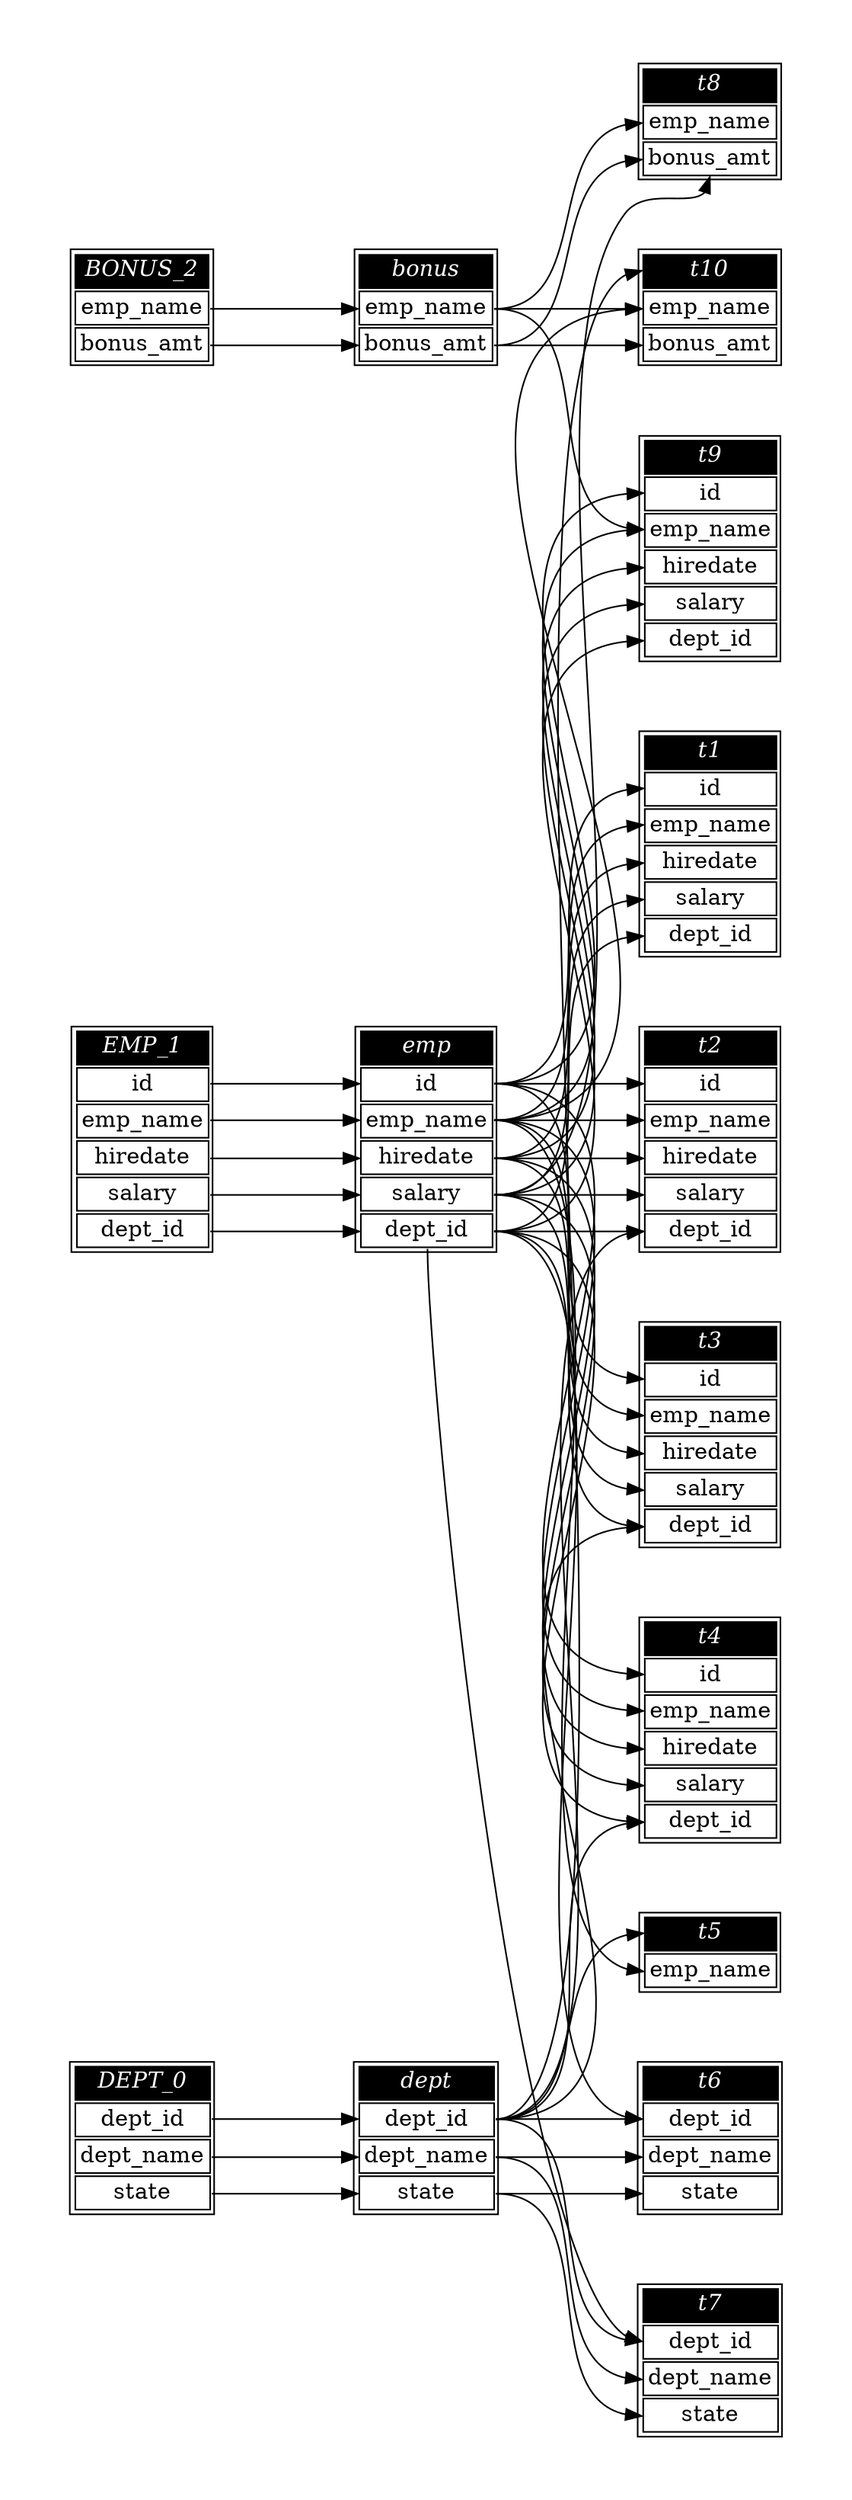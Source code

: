 // Automatically generated by SQLFlowTestSuite


digraph {
  graph [pad="0.5" nodesep="0.5" ranksep="1" fontname="Helvetica" rankdir=LR];
  node [shape=plaintext]

  
"BONUS_2" [color="black" label=<
<table>
  <tr><td bgcolor="black" port="nodeName"><i><font color="white">BONUS_2</font></i></td></tr>
  <tr><td port="0">emp_name</td></tr>
<tr><td port="1">bonus_amt</td></tr>
</table>>];
       

"DEPT_0" [color="black" label=<
<table>
  <tr><td bgcolor="black" port="nodeName"><i><font color="white">DEPT_0</font></i></td></tr>
  <tr><td port="0">dept_id</td></tr>
<tr><td port="1">dept_name</td></tr>
<tr><td port="2">state</td></tr>
</table>>];
       

"EMP_1" [color="black" label=<
<table>
  <tr><td bgcolor="black" port="nodeName"><i><font color="white">EMP_1</font></i></td></tr>
  <tr><td port="0">id</td></tr>
<tr><td port="1">emp_name</td></tr>
<tr><td port="2">hiredate</td></tr>
<tr><td port="3">salary</td></tr>
<tr><td port="4">dept_id</td></tr>
</table>>];
       

"bonus" [color="black" label=<
<table>
  <tr><td bgcolor="black" port="nodeName"><i><font color="white">bonus</font></i></td></tr>
  <tr><td port="0">emp_name</td></tr>
<tr><td port="1">bonus_amt</td></tr>
</table>>];
       

"dept" [color="black" label=<
<table>
  <tr><td bgcolor="black" port="nodeName"><i><font color="white">dept</font></i></td></tr>
  <tr><td port="0">dept_id</td></tr>
<tr><td port="1">dept_name</td></tr>
<tr><td port="2">state</td></tr>
</table>>];
       

"emp" [color="black" label=<
<table>
  <tr><td bgcolor="black" port="nodeName"><i><font color="white">emp</font></i></td></tr>
  <tr><td port="0">id</td></tr>
<tr><td port="1">emp_name</td></tr>
<tr><td port="2">hiredate</td></tr>
<tr><td port="3">salary</td></tr>
<tr><td port="4">dept_id</td></tr>
</table>>];
       

"t1" [color="black" label=<
<table>
  <tr><td bgcolor="black" port="nodeName"><i><font color="white">t1</font></i></td></tr>
  <tr><td port="0">id</td></tr>
<tr><td port="1">emp_name</td></tr>
<tr><td port="2">hiredate</td></tr>
<tr><td port="3">salary</td></tr>
<tr><td port="4">dept_id</td></tr>
</table>>];
       

"t10" [color="black" label=<
<table>
  <tr><td bgcolor="black" port="nodeName"><i><font color="white">t10</font></i></td></tr>
  <tr><td port="0">emp_name</td></tr>
<tr><td port="1">bonus_amt</td></tr>
</table>>];
       

"t2" [color="black" label=<
<table>
  <tr><td bgcolor="black" port="nodeName"><i><font color="white">t2</font></i></td></tr>
  <tr><td port="0">id</td></tr>
<tr><td port="1">emp_name</td></tr>
<tr><td port="2">hiredate</td></tr>
<tr><td port="3">salary</td></tr>
<tr><td port="4">dept_id</td></tr>
</table>>];
       

"t3" [color="black" label=<
<table>
  <tr><td bgcolor="black" port="nodeName"><i><font color="white">t3</font></i></td></tr>
  <tr><td port="0">id</td></tr>
<tr><td port="1">emp_name</td></tr>
<tr><td port="2">hiredate</td></tr>
<tr><td port="3">salary</td></tr>
<tr><td port="4">dept_id</td></tr>
</table>>];
       

"t4" [color="black" label=<
<table>
  <tr><td bgcolor="black" port="nodeName"><i><font color="white">t4</font></i></td></tr>
  <tr><td port="0">id</td></tr>
<tr><td port="1">emp_name</td></tr>
<tr><td port="2">hiredate</td></tr>
<tr><td port="3">salary</td></tr>
<tr><td port="4">dept_id</td></tr>
</table>>];
       

"t5" [color="black" label=<
<table>
  <tr><td bgcolor="black" port="nodeName"><i><font color="white">t5</font></i></td></tr>
  <tr><td port="0">emp_name</td></tr>
</table>>];
       

"t6" [color="black" label=<
<table>
  <tr><td bgcolor="black" port="nodeName"><i><font color="white">t6</font></i></td></tr>
  <tr><td port="0">dept_id</td></tr>
<tr><td port="1">dept_name</td></tr>
<tr><td port="2">state</td></tr>
</table>>];
       

"t7" [color="black" label=<
<table>
  <tr><td bgcolor="black" port="nodeName"><i><font color="white">t7</font></i></td></tr>
  <tr><td port="0">dept_id</td></tr>
<tr><td port="1">dept_name</td></tr>
<tr><td port="2">state</td></tr>
</table>>];
       

"t8" [color="black" label=<
<table>
  <tr><td bgcolor="black" port="nodeName"><i><font color="white">t8</font></i></td></tr>
  <tr><td port="0">emp_name</td></tr>
<tr><td port="1">bonus_amt</td></tr>
</table>>];
       

"t9" [color="black" label=<
<table>
  <tr><td bgcolor="black" port="nodeName"><i><font color="white">t9</font></i></td></tr>
  <tr><td port="0">id</td></tr>
<tr><td port="1">emp_name</td></tr>
<tr><td port="2">hiredate</td></tr>
<tr><td port="3">salary</td></tr>
<tr><td port="4">dept_id</td></tr>
</table>>];
       
  "BONUS_2":0 -> "bonus":0
"BONUS_2":1 -> "bonus":1
"DEPT_0":0 -> "dept":0
"DEPT_0":1 -> "dept":1
"DEPT_0":2 -> "dept":2
"EMP_1":0 -> "emp":0
"EMP_1":1 -> "emp":1
"EMP_1":2 -> "emp":2
"EMP_1":3 -> "emp":3
"EMP_1":4 -> "emp":4
"bonus":0 -> "t10":0
"bonus":0 -> "t8":0
"bonus":0 -> "t9":1
"bonus":1 -> "t10":1
"bonus":1 -> "t8":1
"dept":0 -> "t10":nodeName
"dept":0 -> "t2":4
"dept":0 -> "t3":4
"dept":0 -> "t4":4
"dept":0 -> "t5":nodeName
"dept":0 -> "t6":0
"dept":0 -> "t7":0
"dept":1 -> "t6":1
"dept":1 -> "t7":1
"dept":2 -> "t6":2
"dept":2 -> "t7":2
"emp":0 -> "t1":0
"emp":0 -> "t2":0
"emp":0 -> "t3":0
"emp":0 -> "t4":0
"emp":0 -> "t9":0
"emp":1 -> "t1":1
"emp":1 -> "t10":0
"emp":1 -> "t2":1
"emp":1 -> "t3":1
"emp":1 -> "t4":1
"emp":1 -> "t5":0
"emp":1 -> "t9":1
"emp":2 -> "t1":2
"emp":2 -> "t2":2
"emp":2 -> "t3":2
"emp":2 -> "t4":2
"emp":2 -> "t9":2
"emp":3 -> "t1":3
"emp":3 -> "t2":3
"emp":3 -> "t3":3
"emp":3 -> "t4":3
"emp":3 -> "t8":1
"emp":3 -> "t9":3
"emp":4 -> "t1":4
"emp":4 -> "t2":4
"emp":4 -> "t3":4
"emp":4 -> "t4":4
"emp":4 -> "t6":0
"emp":4 -> "t7":0
"emp":4 -> "t9":4
}
       